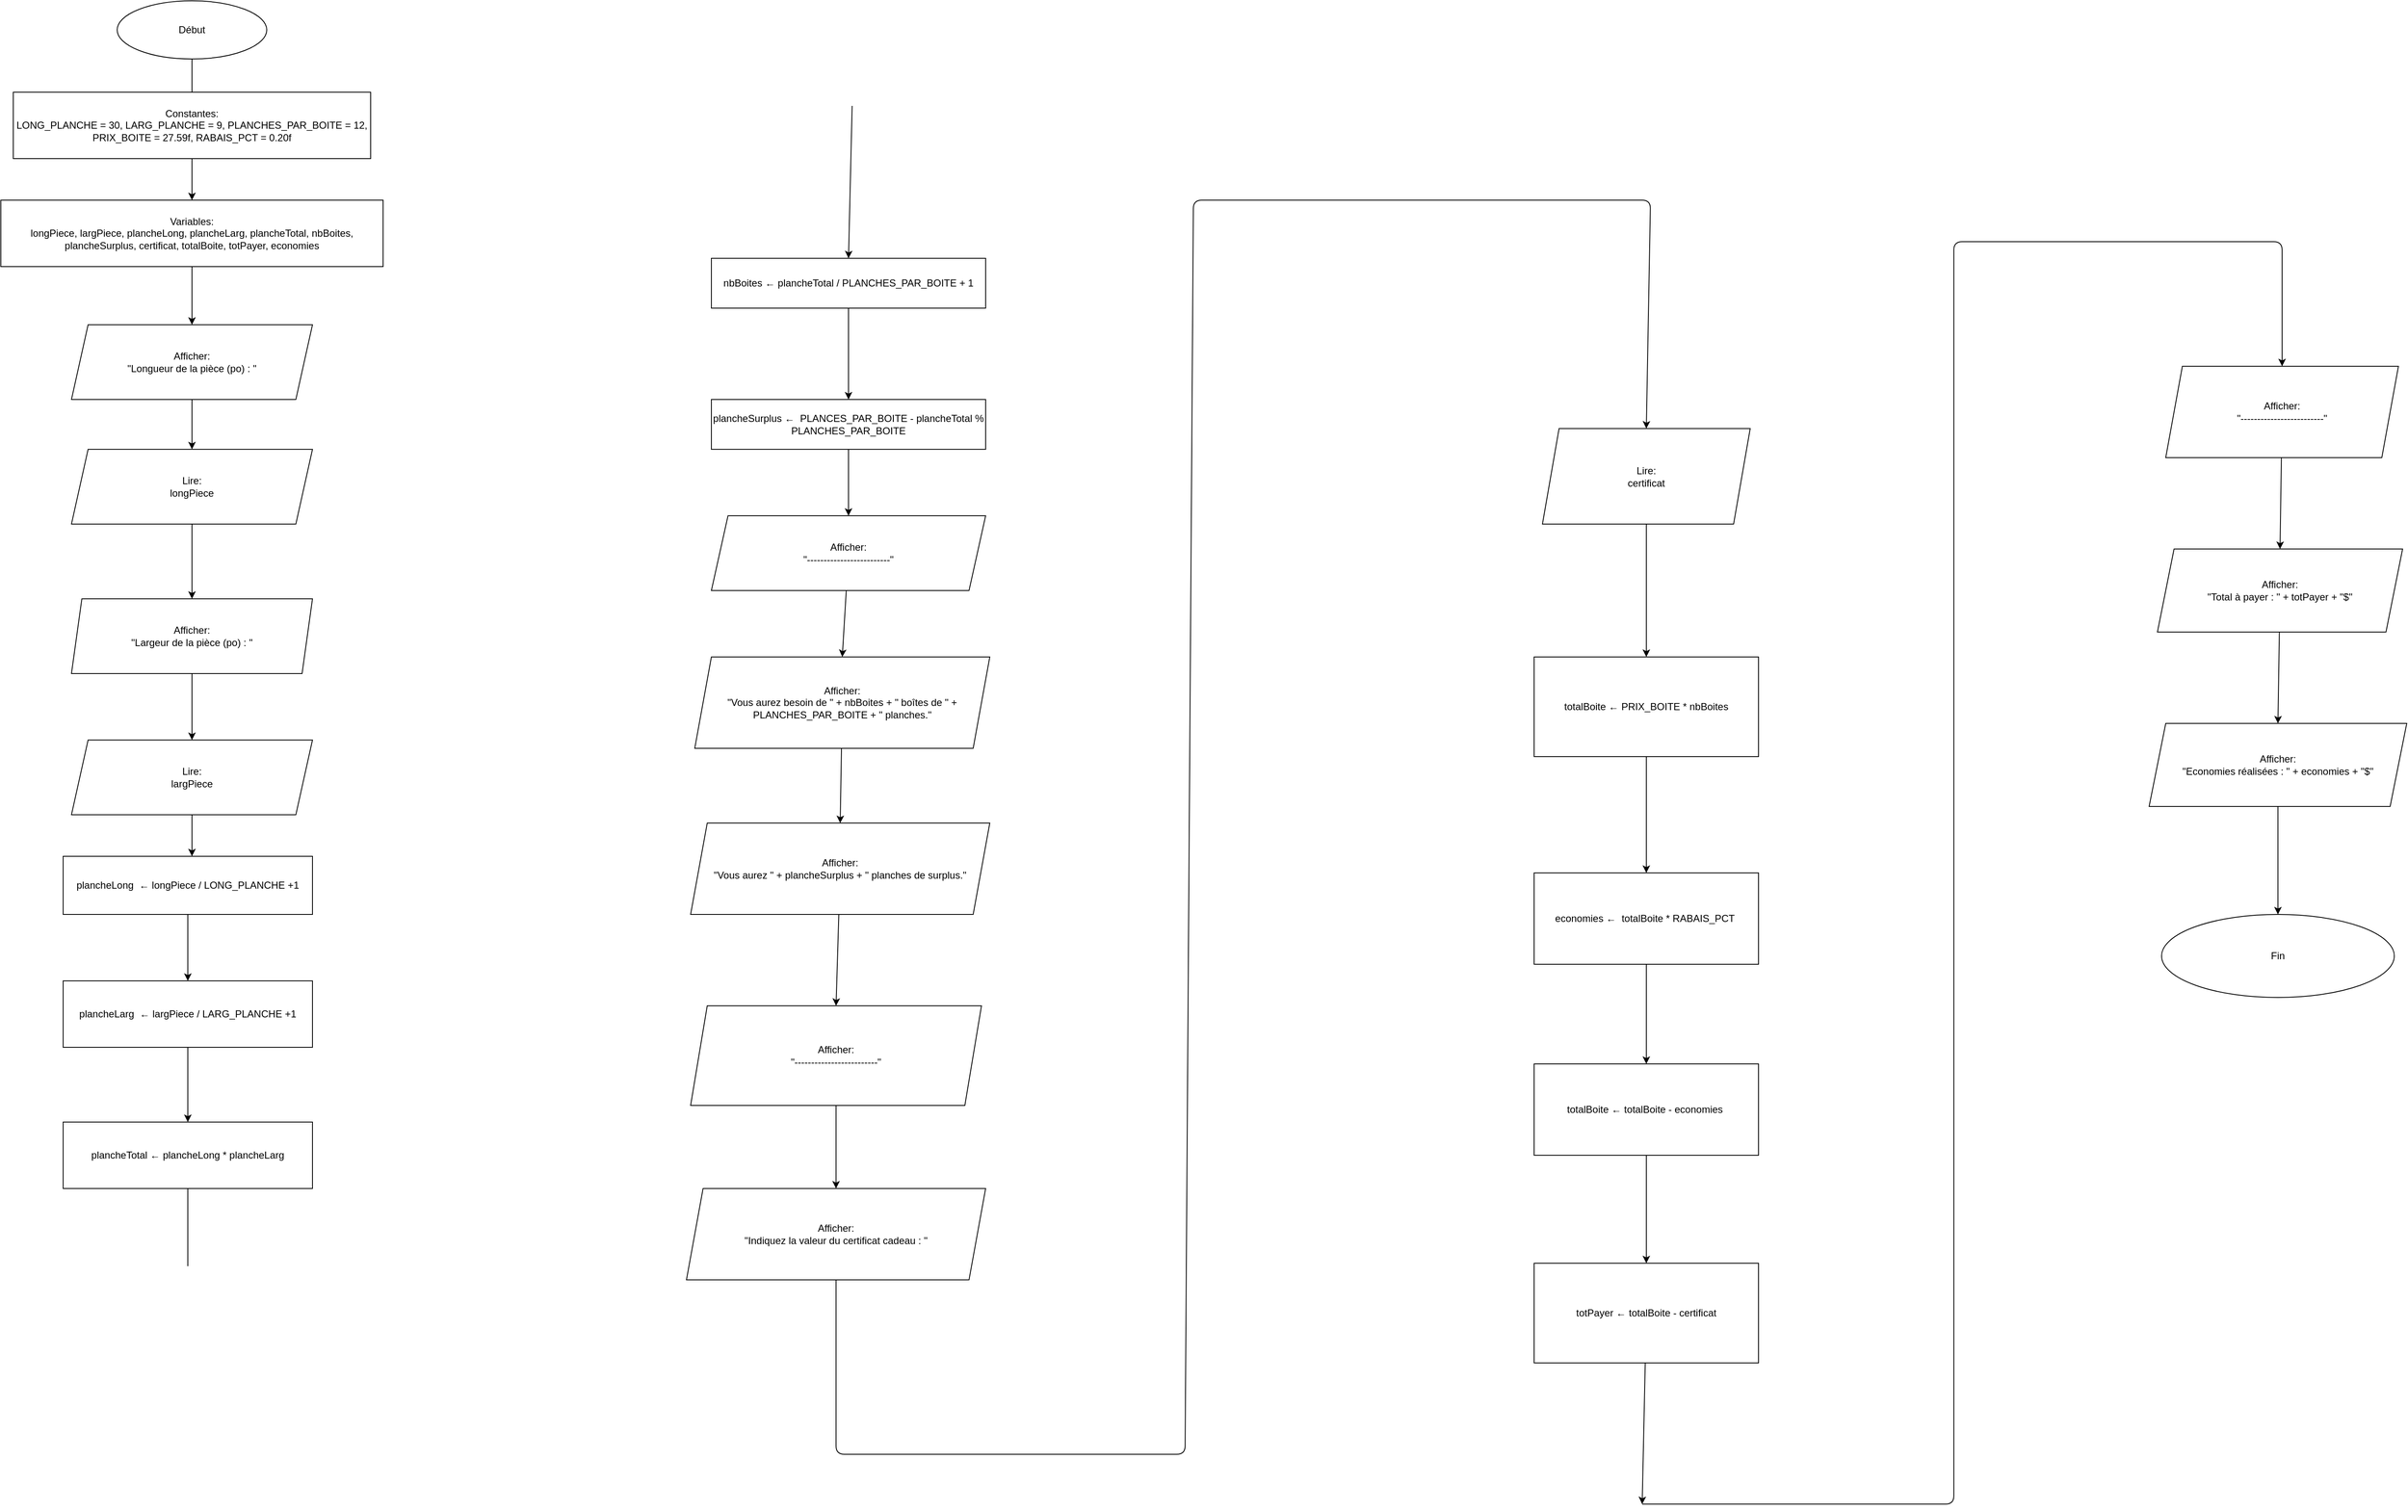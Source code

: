 <mxfile>
    <diagram id="oprl2iBq9hlYE1SXqq5N" name="Page-1">
        <mxGraphModel dx="482" dy="413" grid="1" gridSize="10" guides="1" tooltips="1" connect="1" arrows="1" fold="1" page="1" pageScale="1" pageWidth="827" pageHeight="1169" math="0" shadow="0">
            <root>
                <mxCell id="0"/>
                <mxCell id="1" parent="0"/>
                <mxCell id="6" style="edgeStyle=none;html=1;" edge="1" parent="1" source="3">
                    <mxGeometry relative="1" as="geometry">
                        <mxPoint x="355" y="160" as="targetPoint"/>
                    </mxGeometry>
                </mxCell>
                <mxCell id="3" value="Début" style="ellipse;whiteSpace=wrap;html=1;" vertex="1" parent="1">
                    <mxGeometry x="265" y="10" width="180" height="70" as="geometry"/>
                </mxCell>
                <mxCell id="8" style="edgeStyle=none;html=1;entryX=0.5;entryY=0;entryDx=0;entryDy=0;" edge="1" parent="1" source="7" target="9">
                    <mxGeometry relative="1" as="geometry">
                        <mxPoint x="350" y="390" as="targetPoint"/>
                    </mxGeometry>
                </mxCell>
                <mxCell id="7" value="Variables:&lt;br&gt;longPiece, largPiece, plancheLong, plancheLarg, plancheTotal, nbBoites, plancheSurplus, certificat, totalBoite, totPayer, economies" style="rounded=0;whiteSpace=wrap;html=1;align=center;horizontal=1;direction=north;" vertex="1" parent="1">
                    <mxGeometry x="125" y="250" width="460" height="80" as="geometry"/>
                </mxCell>
                <mxCell id="11" style="edgeStyle=none;html=1;entryX=0.5;entryY=0;entryDx=0;entryDy=0;" edge="1" parent="1" source="9" target="10">
                    <mxGeometry relative="1" as="geometry">
                        <mxPoint x="340" y="540" as="targetPoint"/>
                    </mxGeometry>
                </mxCell>
                <mxCell id="9" value="Afficher:&lt;br&gt;&quot;Longueur de la pièce (po) : &quot;" style="shape=parallelogram;perimeter=parallelogramPerimeter;whiteSpace=wrap;html=1;fixedSize=1;size=20;" vertex="1" parent="1">
                    <mxGeometry x="210" y="400" width="290" height="90" as="geometry"/>
                </mxCell>
                <mxCell id="12" style="edgeStyle=none;html=1;entryX=0.5;entryY=0;entryDx=0;entryDy=0;" edge="1" parent="1" source="10" target="13">
                    <mxGeometry relative="1" as="geometry">
                        <mxPoint x="355" y="720" as="targetPoint"/>
                    </mxGeometry>
                </mxCell>
                <mxCell id="10" value="Lire:&lt;br&gt;longPiece" style="shape=parallelogram;perimeter=parallelogramPerimeter;whiteSpace=wrap;html=1;fixedSize=1;" vertex="1" parent="1">
                    <mxGeometry x="210" y="550" width="290" height="90" as="geometry"/>
                </mxCell>
                <mxCell id="14" style="edgeStyle=none;html=1;" edge="1" parent="1" source="13" target="15">
                    <mxGeometry relative="1" as="geometry">
                        <mxPoint x="355" y="900" as="targetPoint"/>
                    </mxGeometry>
                </mxCell>
                <mxCell id="13" value="Afficher:&lt;br&gt;&quot;Largeur de la pièce (po) : &quot;" style="shape=parallelogram;perimeter=parallelogramPerimeter;whiteSpace=wrap;html=1;fixedSize=1;size=12.5;" vertex="1" parent="1">
                    <mxGeometry x="210" y="730" width="290" height="90" as="geometry"/>
                </mxCell>
                <mxCell id="16" style="edgeStyle=none;html=1;" edge="1" parent="1" source="15">
                    <mxGeometry relative="1" as="geometry">
                        <mxPoint x="355" y="1040" as="targetPoint"/>
                        <Array as="points"/>
                    </mxGeometry>
                </mxCell>
                <mxCell id="15" value="Lire:&lt;br&gt;largPiece" style="shape=parallelogram;perimeter=parallelogramPerimeter;whiteSpace=wrap;html=1;fixedSize=1;" vertex="1" parent="1">
                    <mxGeometry x="210" y="900" width="290" height="90" as="geometry"/>
                </mxCell>
                <mxCell id="20" style="edgeStyle=none;html=1;entryX=0.5;entryY=0;entryDx=0;entryDy=0;" edge="1" parent="1" source="19" target="23">
                    <mxGeometry relative="1" as="geometry">
                        <mxPoint x="350" y="1190" as="targetPoint"/>
                    </mxGeometry>
                </mxCell>
                <mxCell id="19" value="plancheLong&amp;nbsp; ← longPiece / LONG_PLANCHE +1" style="rounded=0;whiteSpace=wrap;html=1;" vertex="1" parent="1">
                    <mxGeometry x="200" y="1040" width="300" height="70" as="geometry"/>
                </mxCell>
                <mxCell id="22" style="edgeStyle=none;html=1;entryX=1;entryY=0.5;entryDx=0;entryDy=0;" edge="1" parent="1" source="21" target="7">
                    <mxGeometry relative="1" as="geometry"/>
                </mxCell>
                <mxCell id="21" value="Constantes:&lt;br&gt;LONG_PLANCHE = 30, LARG_PLANCHE = 9, PLANCHES_PAR_BOITE = 12, PRIX_BOITE = 27.59f,&amp;nbsp;RABAIS_PCT = 0.20f" style="rounded=0;whiteSpace=wrap;html=1;" vertex="1" parent="1">
                    <mxGeometry x="140" y="120" width="430" height="80" as="geometry"/>
                </mxCell>
                <mxCell id="26" style="edgeStyle=none;html=1;entryX=0.5;entryY=0;entryDx=0;entryDy=0;" edge="1" parent="1" source="23" target="27">
                    <mxGeometry relative="1" as="geometry">
                        <mxPoint x="350" y="1350" as="targetPoint"/>
                    </mxGeometry>
                </mxCell>
                <mxCell id="23" value="plancheLarg&amp;nbsp; ← largPiece / LARG_PLANCHE +1" style="rounded=0;whiteSpace=wrap;html=1;" vertex="1" parent="1">
                    <mxGeometry x="200" y="1190" width="300" height="80" as="geometry"/>
                </mxCell>
                <mxCell id="30" style="edgeStyle=none;html=1;entryX=0.5;entryY=0;entryDx=0;entryDy=0;" edge="1" parent="1" source="27" target="32">
                    <mxGeometry relative="1" as="geometry">
                        <mxPoint x="1150" y="320" as="targetPoint"/>
                        <Array as="points">
                            <mxPoint x="350" y="1520"/>
                            <mxPoint x="350" y="1560"/>
                            <mxPoint x="530" y="1560"/>
                            <mxPoint x="630" y="1560"/>
                            <mxPoint x="640" y="640"/>
                            <mxPoint x="640" y="210"/>
                            <mxPoint x="640" y="110"/>
                            <mxPoint x="800" y="110"/>
                            <mxPoint x="830" y="110"/>
                            <mxPoint x="1100" y="110"/>
                            <mxPoint x="1150" y="110"/>
                        </Array>
                    </mxGeometry>
                </mxCell>
                <mxCell id="27" value="plancheTotal ←&amp;nbsp;plancheLong * plancheLarg" style="rounded=0;whiteSpace=wrap;html=1;" vertex="1" parent="1">
                    <mxGeometry x="200" y="1360" width="300" height="80" as="geometry"/>
                </mxCell>
                <mxCell id="33" style="edgeStyle=none;html=1;entryX=0.5;entryY=0;entryDx=0;entryDy=0;" edge="1" parent="1" source="32" target="34">
                    <mxGeometry relative="1" as="geometry">
                        <mxPoint x="1145" y="580" as="targetPoint"/>
                    </mxGeometry>
                </mxCell>
                <mxCell id="32" value="nbBoites ←&amp;nbsp;plancheTotal / PLANCHES_PAR_BOITE + 1" style="rounded=0;whiteSpace=wrap;html=1;" vertex="1" parent="1">
                    <mxGeometry x="980" y="320" width="330" height="60" as="geometry"/>
                </mxCell>
                <mxCell id="41" style="edgeStyle=none;html=1;entryX=0.5;entryY=0;entryDx=0;entryDy=0;" edge="1" parent="1" source="34" target="36">
                    <mxGeometry relative="1" as="geometry"/>
                </mxCell>
                <mxCell id="34" value="plancheSurplus ←&amp;nbsp; PLANCES_PAR_BOITE - plancheTotal % PLANCHES_PAR_BOITE" style="rounded=0;whiteSpace=wrap;html=1;" vertex="1" parent="1">
                    <mxGeometry x="980" y="490" width="330" height="60" as="geometry"/>
                </mxCell>
                <mxCell id="37" style="edgeStyle=none;html=1;entryX=0.5;entryY=0;entryDx=0;entryDy=0;" edge="1" parent="1" source="36" target="38">
                    <mxGeometry relative="1" as="geometry">
                        <mxPoint x="1145" y="970" as="targetPoint"/>
                    </mxGeometry>
                </mxCell>
                <mxCell id="36" value="Afficher:&lt;br&gt;&quot;-------------------------&quot;" style="shape=parallelogram;perimeter=parallelogramPerimeter;whiteSpace=wrap;html=1;fixedSize=1;" vertex="1" parent="1">
                    <mxGeometry x="980" y="630" width="330" height="90" as="geometry"/>
                </mxCell>
                <mxCell id="39" style="edgeStyle=none;html=1;entryX=0.5;entryY=0;entryDx=0;entryDy=0;" edge="1" parent="1" source="38" target="40">
                    <mxGeometry relative="1" as="geometry">
                        <mxPoint x="1145" y="1210" as="targetPoint"/>
                    </mxGeometry>
                </mxCell>
                <mxCell id="38" value="Afficher:&lt;br&gt;&quot;Vous aurez besoin de &quot; + nbBoites + &quot; boîtes de &quot; + PLANCHES_PAR_BOITE + &quot; planches.&quot;" style="shape=parallelogram;perimeter=parallelogramPerimeter;whiteSpace=wrap;html=1;fixedSize=1;" vertex="1" parent="1">
                    <mxGeometry x="960" y="800" width="355" height="110" as="geometry"/>
                </mxCell>
                <mxCell id="42" style="edgeStyle=none;html=1;entryX=0.5;entryY=0;entryDx=0;entryDy=0;" edge="1" parent="1" source="40" target="43">
                    <mxGeometry relative="1" as="geometry">
                        <mxPoint x="1135.0" y="1270" as="targetPoint"/>
                    </mxGeometry>
                </mxCell>
                <mxCell id="40" value="Afficher:&lt;br&gt;&quot;Vous aurez &quot; + plancheSurplus + &quot; planches de surplus.&quot;" style="shape=parallelogram;perimeter=parallelogramPerimeter;whiteSpace=wrap;html=1;fixedSize=1;" vertex="1" parent="1">
                    <mxGeometry x="955" y="1000" width="360" height="110" as="geometry"/>
                </mxCell>
                <mxCell id="44" style="edgeStyle=none;html=1;entryX=0.5;entryY=0;entryDx=0;entryDy=0;" edge="1" parent="1" source="43" target="45">
                    <mxGeometry relative="1" as="geometry">
                        <mxPoint x="1130.0" y="1480" as="targetPoint"/>
                    </mxGeometry>
                </mxCell>
                <mxCell id="43" value="Afficher:&lt;br&gt;&quot;-------------------------&quot;" style="shape=parallelogram;perimeter=parallelogramPerimeter;whiteSpace=wrap;html=1;fixedSize=1;" vertex="1" parent="1">
                    <mxGeometry x="955" y="1220" width="350" height="120" as="geometry"/>
                </mxCell>
                <mxCell id="46" style="edgeStyle=none;html=1;entryX=0.5;entryY=0;entryDx=0;entryDy=0;" edge="1" parent="1" source="45" target="47">
                    <mxGeometry relative="1" as="geometry">
                        <mxPoint x="2110" y="510" as="targetPoint"/>
                        <Array as="points">
                            <mxPoint x="1130" y="1760"/>
                            <mxPoint x="1550" y="1760"/>
                            <mxPoint x="1560" y="250"/>
                            <mxPoint x="2110" y="250"/>
                        </Array>
                    </mxGeometry>
                </mxCell>
                <mxCell id="45" value="Afficher:&lt;br&gt;&quot;Indiquez la valeur du certificat cadeau : &quot;" style="shape=parallelogram;perimeter=parallelogramPerimeter;whiteSpace=wrap;html=1;fixedSize=1;" vertex="1" parent="1">
                    <mxGeometry x="950" y="1440" width="360" height="110" as="geometry"/>
                </mxCell>
                <mxCell id="48" style="edgeStyle=none;html=1;entryX=0.5;entryY=0;entryDx=0;entryDy=0;" edge="1" parent="1" source="47" target="49">
                    <mxGeometry relative="1" as="geometry">
                        <mxPoint x="2105" y="780" as="targetPoint"/>
                    </mxGeometry>
                </mxCell>
                <mxCell id="47" value="Lire:&lt;br&gt;certificat" style="shape=parallelogram;perimeter=parallelogramPerimeter;whiteSpace=wrap;html=1;fixedSize=1;" vertex="1" parent="1">
                    <mxGeometry x="1980" y="525" width="250" height="115" as="geometry"/>
                </mxCell>
                <mxCell id="50" style="edgeStyle=none;html=1;entryX=0.5;entryY=0;entryDx=0;entryDy=0;" edge="1" parent="1" source="49" target="51">
                    <mxGeometry relative="1" as="geometry">
                        <mxPoint x="2105" y="1040" as="targetPoint"/>
                    </mxGeometry>
                </mxCell>
                <mxCell id="49" value="totalBoite ← PRIX_BOITE * nbBoites" style="rounded=0;whiteSpace=wrap;html=1;" vertex="1" parent="1">
                    <mxGeometry x="1970" y="800" width="270" height="120" as="geometry"/>
                </mxCell>
                <mxCell id="52" style="edgeStyle=none;html=1;entryX=0.5;entryY=0;entryDx=0;entryDy=0;" edge="1" parent="1" source="51" target="53">
                    <mxGeometry relative="1" as="geometry">
                        <mxPoint x="2105" y="1290" as="targetPoint"/>
                    </mxGeometry>
                </mxCell>
                <mxCell id="51" value="economies ←&amp;nbsp; totalBoite * RABAIS_PCT&amp;nbsp;" style="rounded=0;whiteSpace=wrap;html=1;" vertex="1" parent="1">
                    <mxGeometry x="1970" y="1060" width="270" height="110" as="geometry"/>
                </mxCell>
                <mxCell id="54" style="edgeStyle=none;html=1;entryX=0.5;entryY=0;entryDx=0;entryDy=0;" edge="1" parent="1" source="53" target="55">
                    <mxGeometry relative="1" as="geometry">
                        <mxPoint x="2105" y="1520" as="targetPoint"/>
                    </mxGeometry>
                </mxCell>
                <mxCell id="53" value="totalBoite ←&amp;nbsp;totalBoite - economies&amp;nbsp;" style="rounded=0;whiteSpace=wrap;html=1;" vertex="1" parent="1">
                    <mxGeometry x="1970" y="1290" width="270" height="110" as="geometry"/>
                </mxCell>
                <mxCell id="56" style="edgeStyle=none;html=1;" edge="1" parent="1" source="55">
                    <mxGeometry relative="1" as="geometry">
                        <mxPoint x="2100" y="1820" as="targetPoint"/>
                    </mxGeometry>
                </mxCell>
                <mxCell id="55" value="totPayer ←&amp;nbsp;totalBoite - certificat" style="rounded=0;whiteSpace=wrap;html=1;" vertex="1" parent="1">
                    <mxGeometry x="1970" y="1530" width="270" height="120" as="geometry"/>
                </mxCell>
                <mxCell id="58" value="" style="edgeStyle=none;html=1;entryX=0.5;entryY=0;entryDx=0;entryDy=0;" edge="1" parent="1" target="59">
                    <mxGeometry relative="1" as="geometry">
                        <mxPoint x="2100" y="1820" as="sourcePoint"/>
                        <mxPoint x="2870" y="530" as="targetPoint"/>
                        <Array as="points">
                            <mxPoint x="2475" y="1820"/>
                            <mxPoint x="2475" y="1020"/>
                            <mxPoint x="2475" y="370"/>
                            <mxPoint x="2475" y="300"/>
                            <mxPoint x="2870" y="300"/>
                        </Array>
                    </mxGeometry>
                </mxCell>
                <mxCell id="60" style="edgeStyle=none;html=1;entryX=0.5;entryY=0;entryDx=0;entryDy=0;" edge="1" parent="1" source="59" target="61">
                    <mxGeometry relative="1" as="geometry">
                        <mxPoint x="2870" y="670" as="targetPoint"/>
                    </mxGeometry>
                </mxCell>
                <mxCell id="59" value="Afficher:&lt;br&gt;&quot;-------------------------&quot;" style="shape=parallelogram;perimeter=parallelogramPerimeter;whiteSpace=wrap;html=1;fixedSize=1;" vertex="1" parent="1">
                    <mxGeometry x="2730" y="450" width="280" height="110" as="geometry"/>
                </mxCell>
                <mxCell id="62" style="edgeStyle=none;html=1;entryX=0.5;entryY=0;entryDx=0;entryDy=0;" edge="1" parent="1" source="61" target="63">
                    <mxGeometry relative="1" as="geometry">
                        <mxPoint x="2867.5" y="880" as="targetPoint"/>
                    </mxGeometry>
                </mxCell>
                <mxCell id="61" value="Afficher:&lt;br&gt;&quot;Total à payer : &quot; + totPayer + &quot;$&quot;" style="shape=parallelogram;perimeter=parallelogramPerimeter;whiteSpace=wrap;html=1;fixedSize=1;" vertex="1" parent="1">
                    <mxGeometry x="2720" y="670" width="295" height="100" as="geometry"/>
                </mxCell>
                <mxCell id="64" style="edgeStyle=none;html=1;entryX=0.5;entryY=0;entryDx=0;entryDy=0;" edge="1" parent="1" source="63" target="65">
                    <mxGeometry relative="1" as="geometry">
                        <mxPoint x="2865" y="1090" as="targetPoint"/>
                    </mxGeometry>
                </mxCell>
                <mxCell id="63" value="Afficher:&lt;br&gt;&quot;Economies réalisées : &quot; + economies + &quot;$&quot;" style="shape=parallelogram;perimeter=parallelogramPerimeter;whiteSpace=wrap;html=1;fixedSize=1;" vertex="1" parent="1">
                    <mxGeometry x="2710" y="880" width="310" height="100" as="geometry"/>
                </mxCell>
                <mxCell id="65" value="Fin" style="ellipse;whiteSpace=wrap;html=1;" vertex="1" parent="1">
                    <mxGeometry x="2725" y="1110" width="280" height="100" as="geometry"/>
                </mxCell>
            </root>
        </mxGraphModel>
    </diagram>
</mxfile>